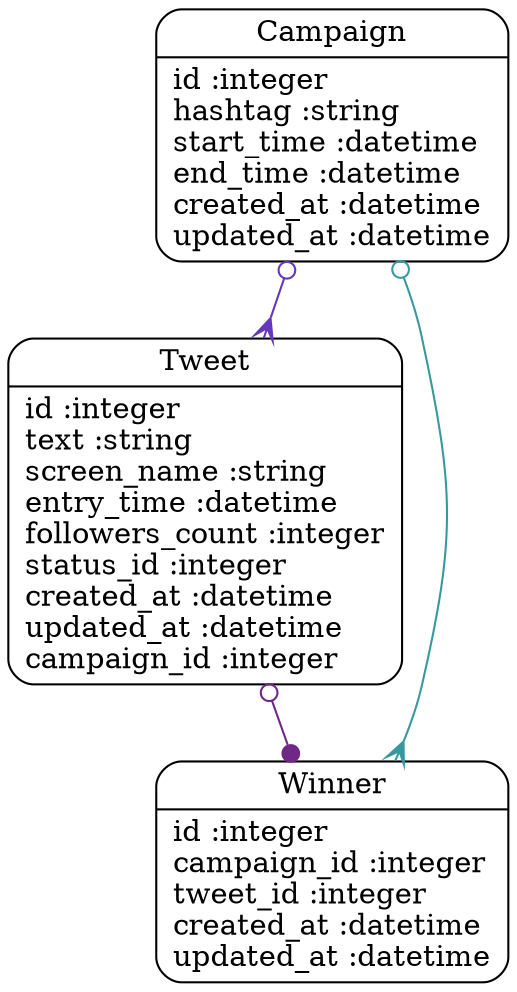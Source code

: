 digraph models_diagram {
	graph[overlap=false, splines=true]
	"Campaign" [shape=Mrecord, label="{Campaign|id :integer\lhashtag :string\lstart_time :datetime\lend_time :datetime\lcreated_at :datetime\lupdated_at :datetime\l}"]
	"Tweet" [shape=Mrecord, label="{Tweet|id :integer\ltext :string\lscreen_name :string\lentry_time :datetime\lfollowers_count :integer\lstatus_id :integer\lcreated_at :datetime\lupdated_at :datetime\lcampaign_id :integer\l}"]
	"Winner" [shape=Mrecord, label="{Winner|id :integer\lcampaign_id :integer\ltweet_id :integer\lcreated_at :datetime\lupdated_at :datetime\l}"]
	"Campaign" -> "Tweet" [arrowtail=odot, arrowhead=crow, dir=both color="#6337BE"]
	"Campaign" -> "Winner" [arrowtail=odot, arrowhead=crow, dir=both color="#3798A0"]
	"Tweet" -> "Winner" [arrowtail=odot, arrowhead=dot, dir=both color="#702887"]
}
